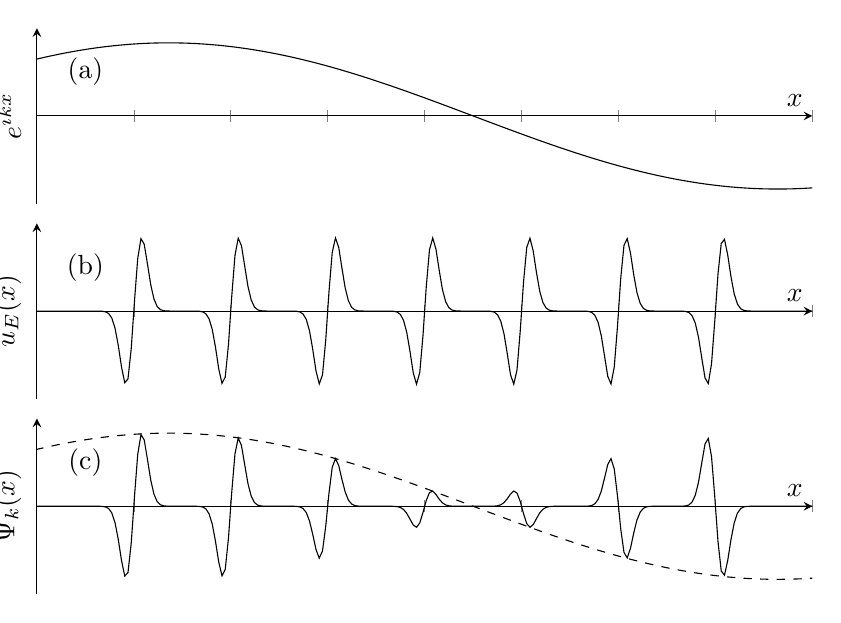 \usepgfplotslibrary{groupplots}
\begin{tikzpicture}[trim axis left,trim axis right]
\begin{groupplot}[
	width=4.5in,
	height=1.5in,
	group style={
		group size=1 by 3,
		vertical sep=0.25cm,
	},
	xmin = -4,
	xmax = 4,
	ytick = \empty,
	axis y line=left,
	xticklabel=\empty,
	axis x line=middle,
	samples = 300,
	xlabel={$x$},
	ylabel={$y$},
	ylabel style={yshift=0pt},
    enlarge y limits=0.1,
]
\nextgroupplot[ylabel={$e^{ikx}$}]
\addplot[mark=none] {-sin(0.5*deg(x-0.5))};
\node at (axis cs: -3.5,0.6) {(a)};
\nextgroupplot[ylabel={$u_E(x)$}]
\addplot[mark=none] {
	((x-3)*exp(-75*(x-3)*(x-3))+
	(x-2)*exp(-75*(x-2)*(x-2))+
	(x-1)*exp(-75*(x-1)*(x-1))+
	(x-0)*exp(-75*(x-0)*(x-0))+
	(x+1)*exp(-75*(x+1)*(x+1))+
	(x+2)*exp(-75*(x+2)*(x+2))+
	(x+3)*exp(-75*(x+3)*(x+3)))*20.193
};
\node at (axis cs: -3.5,0.6) {(b)};
\nextgroupplot[ylabel={$\Psi_k(x)$}]
\addplot[mark=none,dashed] {-sin(0.5*deg(x-0.5))};
\addplot[mark=none] {
	((x-3)*exp(-75*(x-3)*(x-3))+
	(x-2)*exp(-75*(x-2)*(x-2))+
	(x-1)*exp(-75*(x-1)*(x-1))+
	(x-0)*exp(-75*(x-0)*(x-0))+
	(x+1)*exp(-75*(x+1)*(x+1))+
	(x+2)*exp(-75*(x+2)*(x+2))+
	(x+3)*exp(-75*(x+3)*(x+3))) * -sin(0.5*deg(x-0.5)) * 20.193
};
\node at (axis cs: -3.5,0.6) {(c)};
\end{groupplot}
\end{tikzpicture}
